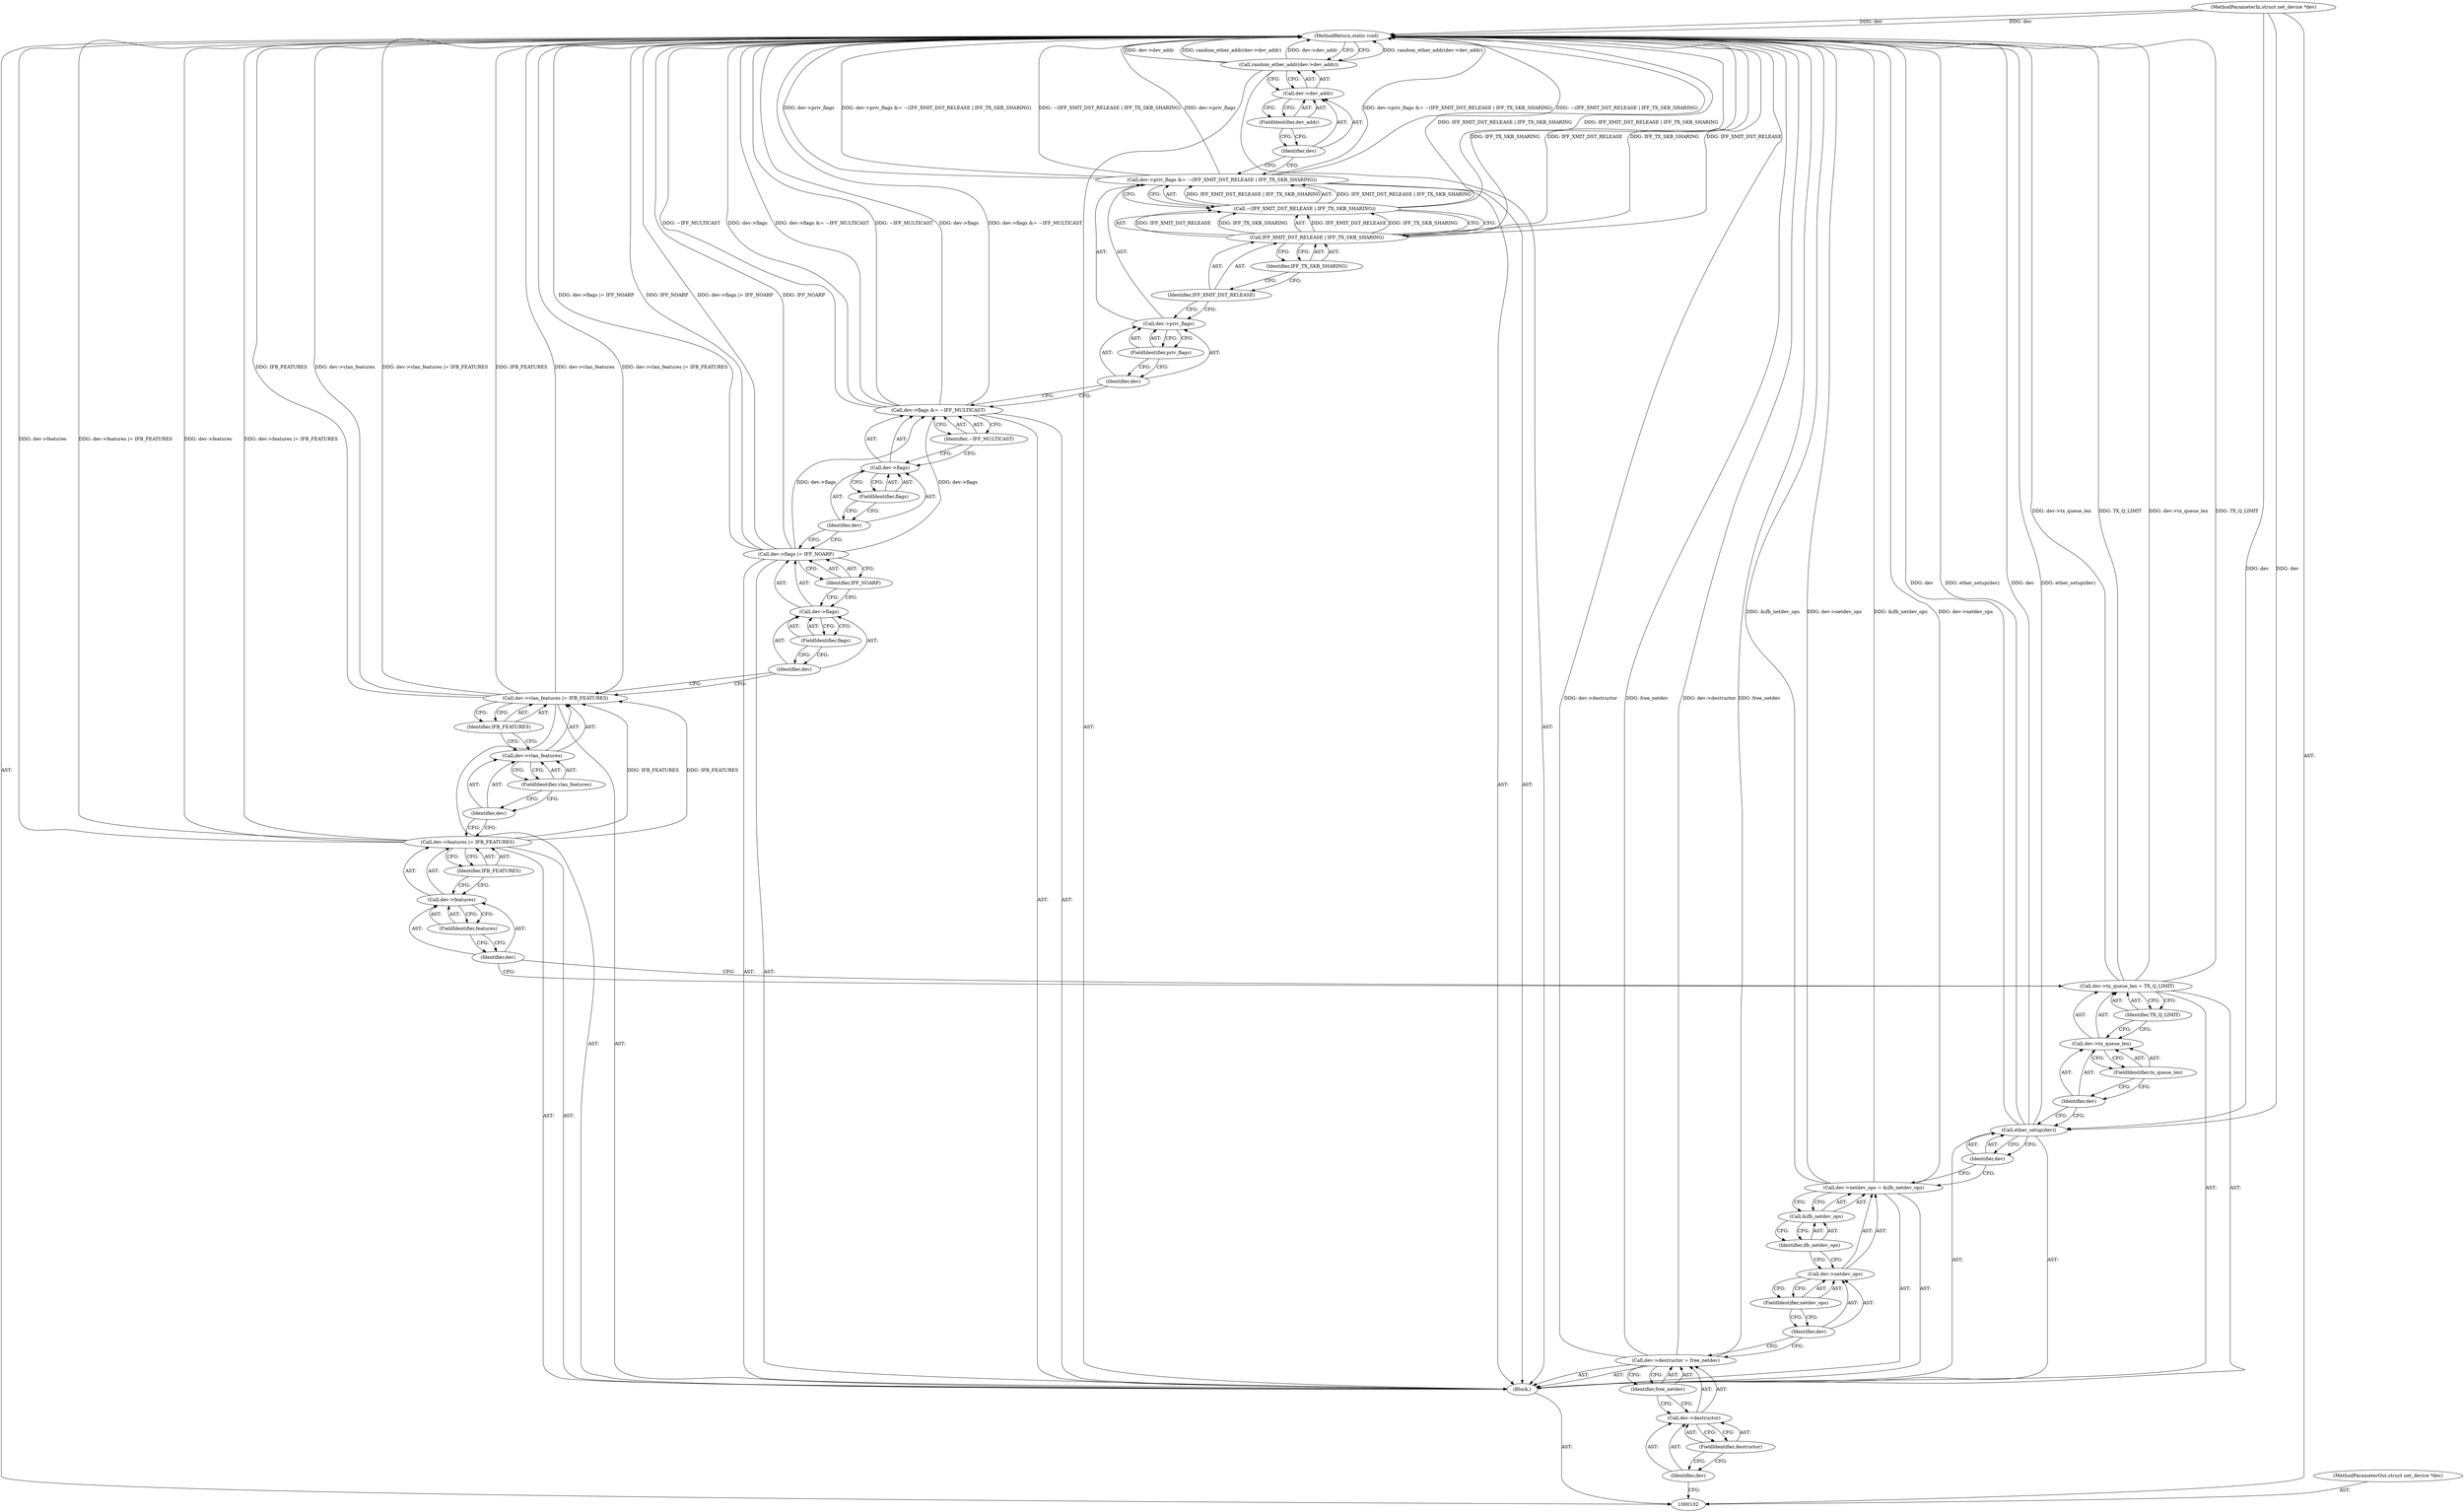 digraph "0_linux_550fd08c2cebad61c548def135f67aba284c6162_2" {
"1000155" [label="(MethodReturn,static void)"];
"1000103" [label="(MethodParameterIn,struct net_device *dev)"];
"1000202" [label="(MethodParameterOut,struct net_device *dev)"];
"1000123" [label="(Call,dev->features |= IFB_FEATURES)"];
"1000124" [label="(Call,dev->features)"];
"1000125" [label="(Identifier,dev)"];
"1000127" [label="(Identifier,IFB_FEATURES)"];
"1000126" [label="(FieldIdentifier,features)"];
"1000128" [label="(Call,dev->vlan_features |= IFB_FEATURES)"];
"1000129" [label="(Call,dev->vlan_features)"];
"1000130" [label="(Identifier,dev)"];
"1000132" [label="(Identifier,IFB_FEATURES)"];
"1000131" [label="(FieldIdentifier,vlan_features)"];
"1000137" [label="(Identifier,IFF_NOARP)"];
"1000133" [label="(Call,dev->flags |= IFF_NOARP)"];
"1000134" [label="(Call,dev->flags)"];
"1000135" [label="(Identifier,dev)"];
"1000136" [label="(FieldIdentifier,flags)"];
"1000142" [label="(Identifier,~IFF_MULTICAST)"];
"1000138" [label="(Call,dev->flags &= ~IFF_MULTICAST)"];
"1000139" [label="(Call,dev->flags)"];
"1000140" [label="(Identifier,dev)"];
"1000141" [label="(FieldIdentifier,flags)"];
"1000143" [label="(Call,dev->priv_flags &= ~(IFF_XMIT_DST_RELEASE | IFF_TX_SKB_SHARING))"];
"1000144" [label="(Call,dev->priv_flags)"];
"1000145" [label="(Identifier,dev)"];
"1000147" [label="(Call,~(IFF_XMIT_DST_RELEASE | IFF_TX_SKB_SHARING))"];
"1000148" [label="(Call,IFF_XMIT_DST_RELEASE | IFF_TX_SKB_SHARING)"];
"1000149" [label="(Identifier,IFF_XMIT_DST_RELEASE)"];
"1000150" [label="(Identifier,IFF_TX_SKB_SHARING)"];
"1000146" [label="(FieldIdentifier,priv_flags)"];
"1000151" [label="(Call,random_ether_addr(dev->dev_addr))"];
"1000152" [label="(Call,dev->dev_addr)"];
"1000153" [label="(Identifier,dev)"];
"1000154" [label="(FieldIdentifier,dev_addr)"];
"1000104" [label="(Block,)"];
"1000105" [label="(Call,dev->destructor = free_netdev)"];
"1000106" [label="(Call,dev->destructor)"];
"1000107" [label="(Identifier,dev)"];
"1000109" [label="(Identifier,free_netdev)"];
"1000108" [label="(FieldIdentifier,destructor)"];
"1000110" [label="(Call,dev->netdev_ops = &ifb_netdev_ops)"];
"1000111" [label="(Call,dev->netdev_ops)"];
"1000112" [label="(Identifier,dev)"];
"1000114" [label="(Call,&ifb_netdev_ops)"];
"1000115" [label="(Identifier,ifb_netdev_ops)"];
"1000113" [label="(FieldIdentifier,netdev_ops)"];
"1000116" [label="(Call,ether_setup(dev))"];
"1000117" [label="(Identifier,dev)"];
"1000118" [label="(Call,dev->tx_queue_len = TX_Q_LIMIT)"];
"1000119" [label="(Call,dev->tx_queue_len)"];
"1000120" [label="(Identifier,dev)"];
"1000122" [label="(Identifier,TX_Q_LIMIT)"];
"1000121" [label="(FieldIdentifier,tx_queue_len)"];
"1000155" -> "1000102"  [label="AST: "];
"1000155" -> "1000151"  [label="CFG: "];
"1000116" -> "1000155"  [label="DDG: dev"];
"1000116" -> "1000155"  [label="DDG: ether_setup(dev)"];
"1000138" -> "1000155"  [label="DDG: ~IFF_MULTICAST"];
"1000138" -> "1000155"  [label="DDG: dev->flags"];
"1000138" -> "1000155"  [label="DDG: dev->flags &= ~IFF_MULTICAST"];
"1000151" -> "1000155"  [label="DDG: random_ether_addr(dev->dev_addr)"];
"1000151" -> "1000155"  [label="DDG: dev->dev_addr"];
"1000110" -> "1000155"  [label="DDG: &ifb_netdev_ops"];
"1000110" -> "1000155"  [label="DDG: dev->netdev_ops"];
"1000133" -> "1000155"  [label="DDG: dev->flags |= IFF_NOARP"];
"1000133" -> "1000155"  [label="DDG: IFF_NOARP"];
"1000148" -> "1000155"  [label="DDG: IFF_TX_SKB_SHARING"];
"1000148" -> "1000155"  [label="DDG: IFF_XMIT_DST_RELEASE"];
"1000118" -> "1000155"  [label="DDG: dev->tx_queue_len"];
"1000118" -> "1000155"  [label="DDG: TX_Q_LIMIT"];
"1000123" -> "1000155"  [label="DDG: dev->features"];
"1000123" -> "1000155"  [label="DDG: dev->features |= IFB_FEATURES"];
"1000128" -> "1000155"  [label="DDG: IFB_FEATURES"];
"1000128" -> "1000155"  [label="DDG: dev->vlan_features"];
"1000128" -> "1000155"  [label="DDG: dev->vlan_features |= IFB_FEATURES"];
"1000103" -> "1000155"  [label="DDG: dev"];
"1000143" -> "1000155"  [label="DDG: dev->priv_flags"];
"1000143" -> "1000155"  [label="DDG: dev->priv_flags &= ~(IFF_XMIT_DST_RELEASE | IFF_TX_SKB_SHARING)"];
"1000143" -> "1000155"  [label="DDG: ~(IFF_XMIT_DST_RELEASE | IFF_TX_SKB_SHARING)"];
"1000147" -> "1000155"  [label="DDG: IFF_XMIT_DST_RELEASE | IFF_TX_SKB_SHARING"];
"1000105" -> "1000155"  [label="DDG: dev->destructor"];
"1000105" -> "1000155"  [label="DDG: free_netdev"];
"1000103" -> "1000102"  [label="AST: "];
"1000103" -> "1000155"  [label="DDG: dev"];
"1000103" -> "1000116"  [label="DDG: dev"];
"1000202" -> "1000102"  [label="AST: "];
"1000123" -> "1000104"  [label="AST: "];
"1000123" -> "1000127"  [label="CFG: "];
"1000124" -> "1000123"  [label="AST: "];
"1000127" -> "1000123"  [label="AST: "];
"1000130" -> "1000123"  [label="CFG: "];
"1000123" -> "1000155"  [label="DDG: dev->features"];
"1000123" -> "1000155"  [label="DDG: dev->features |= IFB_FEATURES"];
"1000123" -> "1000128"  [label="DDG: IFB_FEATURES"];
"1000124" -> "1000123"  [label="AST: "];
"1000124" -> "1000126"  [label="CFG: "];
"1000125" -> "1000124"  [label="AST: "];
"1000126" -> "1000124"  [label="AST: "];
"1000127" -> "1000124"  [label="CFG: "];
"1000125" -> "1000124"  [label="AST: "];
"1000125" -> "1000118"  [label="CFG: "];
"1000126" -> "1000125"  [label="CFG: "];
"1000127" -> "1000123"  [label="AST: "];
"1000127" -> "1000124"  [label="CFG: "];
"1000123" -> "1000127"  [label="CFG: "];
"1000126" -> "1000124"  [label="AST: "];
"1000126" -> "1000125"  [label="CFG: "];
"1000124" -> "1000126"  [label="CFG: "];
"1000128" -> "1000104"  [label="AST: "];
"1000128" -> "1000132"  [label="CFG: "];
"1000129" -> "1000128"  [label="AST: "];
"1000132" -> "1000128"  [label="AST: "];
"1000135" -> "1000128"  [label="CFG: "];
"1000128" -> "1000155"  [label="DDG: IFB_FEATURES"];
"1000128" -> "1000155"  [label="DDG: dev->vlan_features"];
"1000128" -> "1000155"  [label="DDG: dev->vlan_features |= IFB_FEATURES"];
"1000123" -> "1000128"  [label="DDG: IFB_FEATURES"];
"1000129" -> "1000128"  [label="AST: "];
"1000129" -> "1000131"  [label="CFG: "];
"1000130" -> "1000129"  [label="AST: "];
"1000131" -> "1000129"  [label="AST: "];
"1000132" -> "1000129"  [label="CFG: "];
"1000130" -> "1000129"  [label="AST: "];
"1000130" -> "1000123"  [label="CFG: "];
"1000131" -> "1000130"  [label="CFG: "];
"1000132" -> "1000128"  [label="AST: "];
"1000132" -> "1000129"  [label="CFG: "];
"1000128" -> "1000132"  [label="CFG: "];
"1000131" -> "1000129"  [label="AST: "];
"1000131" -> "1000130"  [label="CFG: "];
"1000129" -> "1000131"  [label="CFG: "];
"1000137" -> "1000133"  [label="AST: "];
"1000137" -> "1000134"  [label="CFG: "];
"1000133" -> "1000137"  [label="CFG: "];
"1000133" -> "1000104"  [label="AST: "];
"1000133" -> "1000137"  [label="CFG: "];
"1000134" -> "1000133"  [label="AST: "];
"1000137" -> "1000133"  [label="AST: "];
"1000140" -> "1000133"  [label="CFG: "];
"1000133" -> "1000155"  [label="DDG: dev->flags |= IFF_NOARP"];
"1000133" -> "1000155"  [label="DDG: IFF_NOARP"];
"1000133" -> "1000138"  [label="DDG: dev->flags"];
"1000134" -> "1000133"  [label="AST: "];
"1000134" -> "1000136"  [label="CFG: "];
"1000135" -> "1000134"  [label="AST: "];
"1000136" -> "1000134"  [label="AST: "];
"1000137" -> "1000134"  [label="CFG: "];
"1000135" -> "1000134"  [label="AST: "];
"1000135" -> "1000128"  [label="CFG: "];
"1000136" -> "1000135"  [label="CFG: "];
"1000136" -> "1000134"  [label="AST: "];
"1000136" -> "1000135"  [label="CFG: "];
"1000134" -> "1000136"  [label="CFG: "];
"1000142" -> "1000138"  [label="AST: "];
"1000142" -> "1000139"  [label="CFG: "];
"1000138" -> "1000142"  [label="CFG: "];
"1000138" -> "1000104"  [label="AST: "];
"1000138" -> "1000142"  [label="CFG: "];
"1000139" -> "1000138"  [label="AST: "];
"1000142" -> "1000138"  [label="AST: "];
"1000145" -> "1000138"  [label="CFG: "];
"1000138" -> "1000155"  [label="DDG: ~IFF_MULTICAST"];
"1000138" -> "1000155"  [label="DDG: dev->flags"];
"1000138" -> "1000155"  [label="DDG: dev->flags &= ~IFF_MULTICAST"];
"1000133" -> "1000138"  [label="DDG: dev->flags"];
"1000139" -> "1000138"  [label="AST: "];
"1000139" -> "1000141"  [label="CFG: "];
"1000140" -> "1000139"  [label="AST: "];
"1000141" -> "1000139"  [label="AST: "];
"1000142" -> "1000139"  [label="CFG: "];
"1000140" -> "1000139"  [label="AST: "];
"1000140" -> "1000133"  [label="CFG: "];
"1000141" -> "1000140"  [label="CFG: "];
"1000141" -> "1000139"  [label="AST: "];
"1000141" -> "1000140"  [label="CFG: "];
"1000139" -> "1000141"  [label="CFG: "];
"1000143" -> "1000104"  [label="AST: "];
"1000143" -> "1000147"  [label="CFG: "];
"1000144" -> "1000143"  [label="AST: "];
"1000147" -> "1000143"  [label="AST: "];
"1000153" -> "1000143"  [label="CFG: "];
"1000143" -> "1000155"  [label="DDG: dev->priv_flags"];
"1000143" -> "1000155"  [label="DDG: dev->priv_flags &= ~(IFF_XMIT_DST_RELEASE | IFF_TX_SKB_SHARING)"];
"1000143" -> "1000155"  [label="DDG: ~(IFF_XMIT_DST_RELEASE | IFF_TX_SKB_SHARING)"];
"1000147" -> "1000143"  [label="DDG: IFF_XMIT_DST_RELEASE | IFF_TX_SKB_SHARING"];
"1000144" -> "1000143"  [label="AST: "];
"1000144" -> "1000146"  [label="CFG: "];
"1000145" -> "1000144"  [label="AST: "];
"1000146" -> "1000144"  [label="AST: "];
"1000149" -> "1000144"  [label="CFG: "];
"1000145" -> "1000144"  [label="AST: "];
"1000145" -> "1000138"  [label="CFG: "];
"1000146" -> "1000145"  [label="CFG: "];
"1000147" -> "1000143"  [label="AST: "];
"1000147" -> "1000148"  [label="CFG: "];
"1000148" -> "1000147"  [label="AST: "];
"1000143" -> "1000147"  [label="CFG: "];
"1000147" -> "1000155"  [label="DDG: IFF_XMIT_DST_RELEASE | IFF_TX_SKB_SHARING"];
"1000147" -> "1000143"  [label="DDG: IFF_XMIT_DST_RELEASE | IFF_TX_SKB_SHARING"];
"1000148" -> "1000147"  [label="DDG: IFF_XMIT_DST_RELEASE"];
"1000148" -> "1000147"  [label="DDG: IFF_TX_SKB_SHARING"];
"1000148" -> "1000147"  [label="AST: "];
"1000148" -> "1000150"  [label="CFG: "];
"1000149" -> "1000148"  [label="AST: "];
"1000150" -> "1000148"  [label="AST: "];
"1000147" -> "1000148"  [label="CFG: "];
"1000148" -> "1000155"  [label="DDG: IFF_TX_SKB_SHARING"];
"1000148" -> "1000155"  [label="DDG: IFF_XMIT_DST_RELEASE"];
"1000148" -> "1000147"  [label="DDG: IFF_XMIT_DST_RELEASE"];
"1000148" -> "1000147"  [label="DDG: IFF_TX_SKB_SHARING"];
"1000149" -> "1000148"  [label="AST: "];
"1000149" -> "1000144"  [label="CFG: "];
"1000150" -> "1000149"  [label="CFG: "];
"1000150" -> "1000148"  [label="AST: "];
"1000150" -> "1000149"  [label="CFG: "];
"1000148" -> "1000150"  [label="CFG: "];
"1000146" -> "1000144"  [label="AST: "];
"1000146" -> "1000145"  [label="CFG: "];
"1000144" -> "1000146"  [label="CFG: "];
"1000151" -> "1000104"  [label="AST: "];
"1000151" -> "1000152"  [label="CFG: "];
"1000152" -> "1000151"  [label="AST: "];
"1000155" -> "1000151"  [label="CFG: "];
"1000151" -> "1000155"  [label="DDG: random_ether_addr(dev->dev_addr)"];
"1000151" -> "1000155"  [label="DDG: dev->dev_addr"];
"1000152" -> "1000151"  [label="AST: "];
"1000152" -> "1000154"  [label="CFG: "];
"1000153" -> "1000152"  [label="AST: "];
"1000154" -> "1000152"  [label="AST: "];
"1000151" -> "1000152"  [label="CFG: "];
"1000153" -> "1000152"  [label="AST: "];
"1000153" -> "1000143"  [label="CFG: "];
"1000154" -> "1000153"  [label="CFG: "];
"1000154" -> "1000152"  [label="AST: "];
"1000154" -> "1000153"  [label="CFG: "];
"1000152" -> "1000154"  [label="CFG: "];
"1000104" -> "1000102"  [label="AST: "];
"1000105" -> "1000104"  [label="AST: "];
"1000110" -> "1000104"  [label="AST: "];
"1000116" -> "1000104"  [label="AST: "];
"1000118" -> "1000104"  [label="AST: "];
"1000123" -> "1000104"  [label="AST: "];
"1000128" -> "1000104"  [label="AST: "];
"1000133" -> "1000104"  [label="AST: "];
"1000138" -> "1000104"  [label="AST: "];
"1000143" -> "1000104"  [label="AST: "];
"1000151" -> "1000104"  [label="AST: "];
"1000105" -> "1000104"  [label="AST: "];
"1000105" -> "1000109"  [label="CFG: "];
"1000106" -> "1000105"  [label="AST: "];
"1000109" -> "1000105"  [label="AST: "];
"1000112" -> "1000105"  [label="CFG: "];
"1000105" -> "1000155"  [label="DDG: dev->destructor"];
"1000105" -> "1000155"  [label="DDG: free_netdev"];
"1000106" -> "1000105"  [label="AST: "];
"1000106" -> "1000108"  [label="CFG: "];
"1000107" -> "1000106"  [label="AST: "];
"1000108" -> "1000106"  [label="AST: "];
"1000109" -> "1000106"  [label="CFG: "];
"1000107" -> "1000106"  [label="AST: "];
"1000107" -> "1000102"  [label="CFG: "];
"1000108" -> "1000107"  [label="CFG: "];
"1000109" -> "1000105"  [label="AST: "];
"1000109" -> "1000106"  [label="CFG: "];
"1000105" -> "1000109"  [label="CFG: "];
"1000108" -> "1000106"  [label="AST: "];
"1000108" -> "1000107"  [label="CFG: "];
"1000106" -> "1000108"  [label="CFG: "];
"1000110" -> "1000104"  [label="AST: "];
"1000110" -> "1000114"  [label="CFG: "];
"1000111" -> "1000110"  [label="AST: "];
"1000114" -> "1000110"  [label="AST: "];
"1000117" -> "1000110"  [label="CFG: "];
"1000110" -> "1000155"  [label="DDG: &ifb_netdev_ops"];
"1000110" -> "1000155"  [label="DDG: dev->netdev_ops"];
"1000111" -> "1000110"  [label="AST: "];
"1000111" -> "1000113"  [label="CFG: "];
"1000112" -> "1000111"  [label="AST: "];
"1000113" -> "1000111"  [label="AST: "];
"1000115" -> "1000111"  [label="CFG: "];
"1000112" -> "1000111"  [label="AST: "];
"1000112" -> "1000105"  [label="CFG: "];
"1000113" -> "1000112"  [label="CFG: "];
"1000114" -> "1000110"  [label="AST: "];
"1000114" -> "1000115"  [label="CFG: "];
"1000115" -> "1000114"  [label="AST: "];
"1000110" -> "1000114"  [label="CFG: "];
"1000115" -> "1000114"  [label="AST: "];
"1000115" -> "1000111"  [label="CFG: "];
"1000114" -> "1000115"  [label="CFG: "];
"1000113" -> "1000111"  [label="AST: "];
"1000113" -> "1000112"  [label="CFG: "];
"1000111" -> "1000113"  [label="CFG: "];
"1000116" -> "1000104"  [label="AST: "];
"1000116" -> "1000117"  [label="CFG: "];
"1000117" -> "1000116"  [label="AST: "];
"1000120" -> "1000116"  [label="CFG: "];
"1000116" -> "1000155"  [label="DDG: dev"];
"1000116" -> "1000155"  [label="DDG: ether_setup(dev)"];
"1000103" -> "1000116"  [label="DDG: dev"];
"1000117" -> "1000116"  [label="AST: "];
"1000117" -> "1000110"  [label="CFG: "];
"1000116" -> "1000117"  [label="CFG: "];
"1000118" -> "1000104"  [label="AST: "];
"1000118" -> "1000122"  [label="CFG: "];
"1000119" -> "1000118"  [label="AST: "];
"1000122" -> "1000118"  [label="AST: "];
"1000125" -> "1000118"  [label="CFG: "];
"1000118" -> "1000155"  [label="DDG: dev->tx_queue_len"];
"1000118" -> "1000155"  [label="DDG: TX_Q_LIMIT"];
"1000119" -> "1000118"  [label="AST: "];
"1000119" -> "1000121"  [label="CFG: "];
"1000120" -> "1000119"  [label="AST: "];
"1000121" -> "1000119"  [label="AST: "];
"1000122" -> "1000119"  [label="CFG: "];
"1000120" -> "1000119"  [label="AST: "];
"1000120" -> "1000116"  [label="CFG: "];
"1000121" -> "1000120"  [label="CFG: "];
"1000122" -> "1000118"  [label="AST: "];
"1000122" -> "1000119"  [label="CFG: "];
"1000118" -> "1000122"  [label="CFG: "];
"1000121" -> "1000119"  [label="AST: "];
"1000121" -> "1000120"  [label="CFG: "];
"1000119" -> "1000121"  [label="CFG: "];
}
